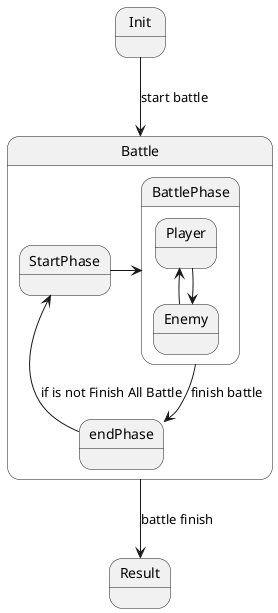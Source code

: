 @startuml
    state Battle{
        state StartPhase 

        state BattlePhase{
            state Player
            state Enemy
        }

        state endPhase
    }

    state Init{

    }

    state Result

    Init --> Battle : start battle

    Battle.StartPhase -right-> BattlePhase

    Battle.BattlePhase.Player --> Battle.BattlePhase.Enemy
    Battle.BattlePhase.Player <-- Battle.BattlePhase.Enemy


    BattlePhase --> endPhase : finish battle
    endPhase --> StartPhase : if is not Finish All Battle

    Battle --> Result : battle finish

@enduml
